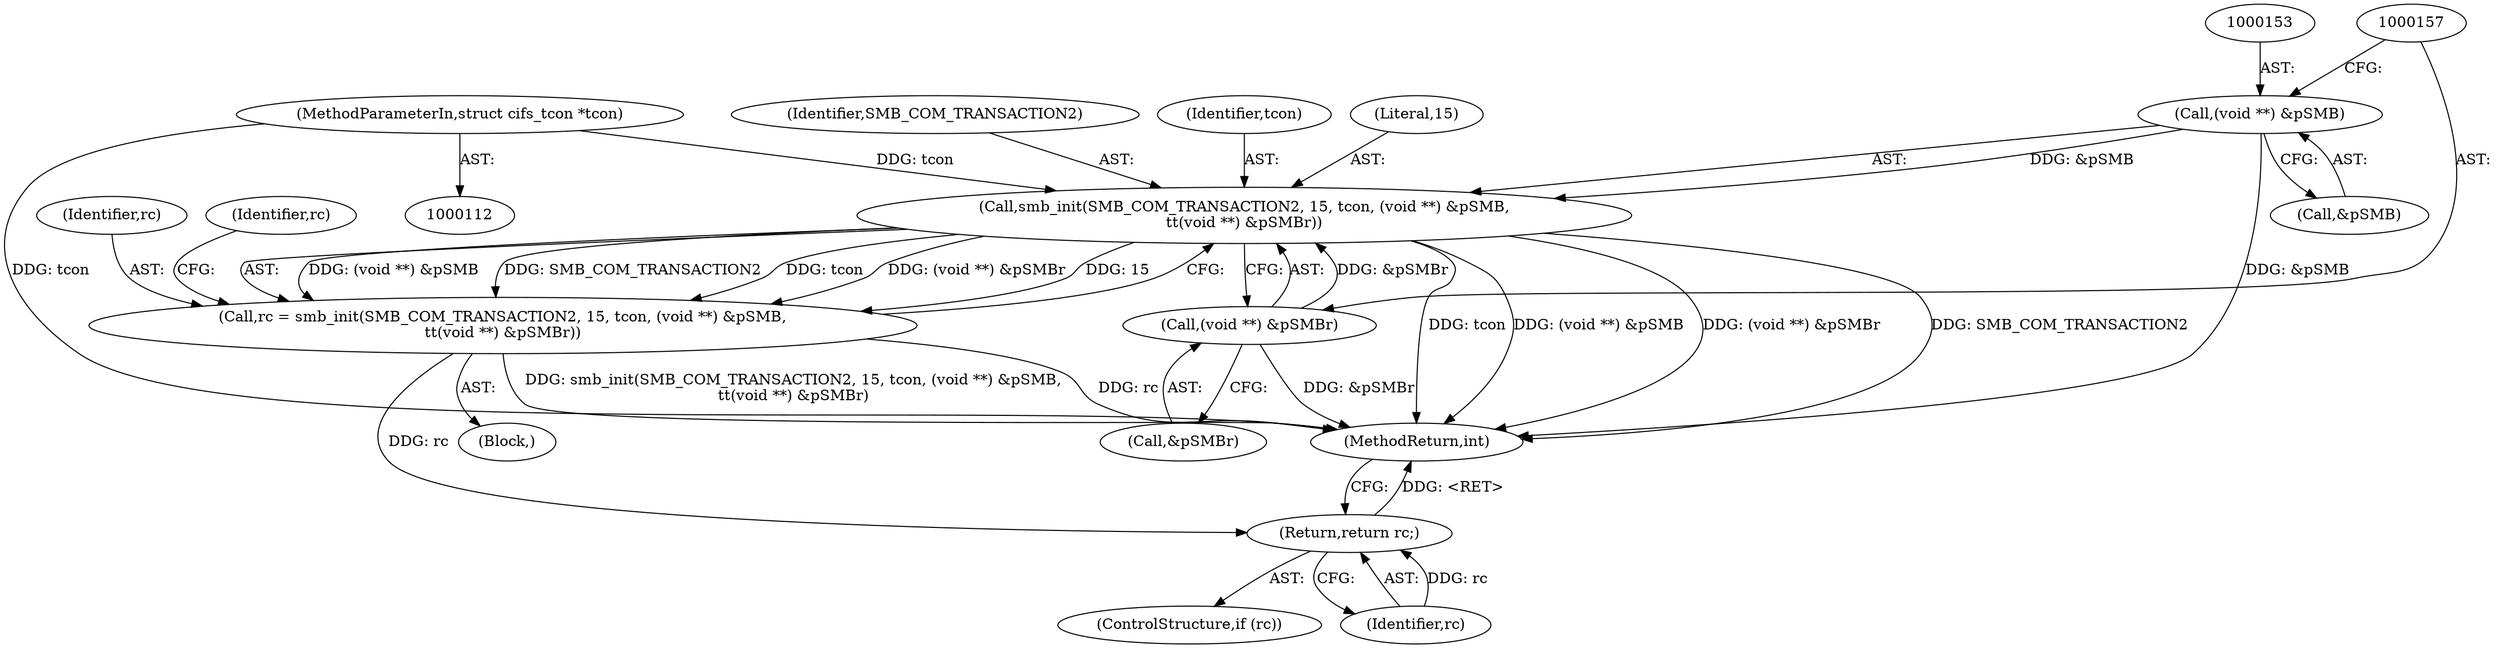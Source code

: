 digraph "0_linux_9438fabb73eb48055b58b89fc51e0bc4db22fabd@pointer" {
"1000148" [label="(Call,smb_init(SMB_COM_TRANSACTION2, 15, tcon, (void **) &pSMB,\n\t\t(void **) &pSMBr))"];
"1000114" [label="(MethodParameterIn,struct cifs_tcon *tcon)"];
"1000152" [label="(Call,(void **) &pSMB)"];
"1000156" [label="(Call,(void **) &pSMBr)"];
"1000146" [label="(Call,rc = smb_init(SMB_COM_TRANSACTION2, 15, tcon, (void **) &pSMB,\n\t\t(void **) &pSMBr))"];
"1000162" [label="(Return,return rc;)"];
"1000147" [label="(Identifier,rc)"];
"1000156" [label="(Call,(void **) &pSMBr)"];
"1000150" [label="(Literal,15)"];
"1000152" [label="(Call,(void **) &pSMB)"];
"1000584" [label="(MethodReturn,int)"];
"1000148" [label="(Call,smb_init(SMB_COM_TRANSACTION2, 15, tcon, (void **) &pSMB,\n\t\t(void **) &pSMBr))"];
"1000154" [label="(Call,&pSMB)"];
"1000117" [label="(Block,)"];
"1000162" [label="(Return,return rc;)"];
"1000149" [label="(Identifier,SMB_COM_TRANSACTION2)"];
"1000160" [label="(ControlStructure,if (rc))"];
"1000146" [label="(Call,rc = smb_init(SMB_COM_TRANSACTION2, 15, tcon, (void **) &pSMB,\n\t\t(void **) &pSMBr))"];
"1000161" [label="(Identifier,rc)"];
"1000158" [label="(Call,&pSMBr)"];
"1000163" [label="(Identifier,rc)"];
"1000151" [label="(Identifier,tcon)"];
"1000114" [label="(MethodParameterIn,struct cifs_tcon *tcon)"];
"1000148" -> "1000146"  [label="AST: "];
"1000148" -> "1000156"  [label="CFG: "];
"1000149" -> "1000148"  [label="AST: "];
"1000150" -> "1000148"  [label="AST: "];
"1000151" -> "1000148"  [label="AST: "];
"1000152" -> "1000148"  [label="AST: "];
"1000156" -> "1000148"  [label="AST: "];
"1000146" -> "1000148"  [label="CFG: "];
"1000148" -> "1000584"  [label="DDG: tcon"];
"1000148" -> "1000584"  [label="DDG: (void **) &pSMB"];
"1000148" -> "1000584"  [label="DDG: SMB_COM_TRANSACTION2"];
"1000148" -> "1000584"  [label="DDG: (void **) &pSMBr"];
"1000148" -> "1000146"  [label="DDG: (void **) &pSMB"];
"1000148" -> "1000146"  [label="DDG: SMB_COM_TRANSACTION2"];
"1000148" -> "1000146"  [label="DDG: tcon"];
"1000148" -> "1000146"  [label="DDG: (void **) &pSMBr"];
"1000148" -> "1000146"  [label="DDG: 15"];
"1000114" -> "1000148"  [label="DDG: tcon"];
"1000152" -> "1000148"  [label="DDG: &pSMB"];
"1000156" -> "1000148"  [label="DDG: &pSMBr"];
"1000114" -> "1000112"  [label="AST: "];
"1000114" -> "1000584"  [label="DDG: tcon"];
"1000152" -> "1000154"  [label="CFG: "];
"1000153" -> "1000152"  [label="AST: "];
"1000154" -> "1000152"  [label="AST: "];
"1000157" -> "1000152"  [label="CFG: "];
"1000152" -> "1000584"  [label="DDG: &pSMB"];
"1000156" -> "1000158"  [label="CFG: "];
"1000157" -> "1000156"  [label="AST: "];
"1000158" -> "1000156"  [label="AST: "];
"1000156" -> "1000584"  [label="DDG: &pSMBr"];
"1000146" -> "1000117"  [label="AST: "];
"1000147" -> "1000146"  [label="AST: "];
"1000161" -> "1000146"  [label="CFG: "];
"1000146" -> "1000584"  [label="DDG: smb_init(SMB_COM_TRANSACTION2, 15, tcon, (void **) &pSMB,\n\t\t(void **) &pSMBr)"];
"1000146" -> "1000584"  [label="DDG: rc"];
"1000146" -> "1000162"  [label="DDG: rc"];
"1000162" -> "1000160"  [label="AST: "];
"1000162" -> "1000163"  [label="CFG: "];
"1000163" -> "1000162"  [label="AST: "];
"1000584" -> "1000162"  [label="CFG: "];
"1000162" -> "1000584"  [label="DDG: <RET>"];
"1000163" -> "1000162"  [label="DDG: rc"];
}

